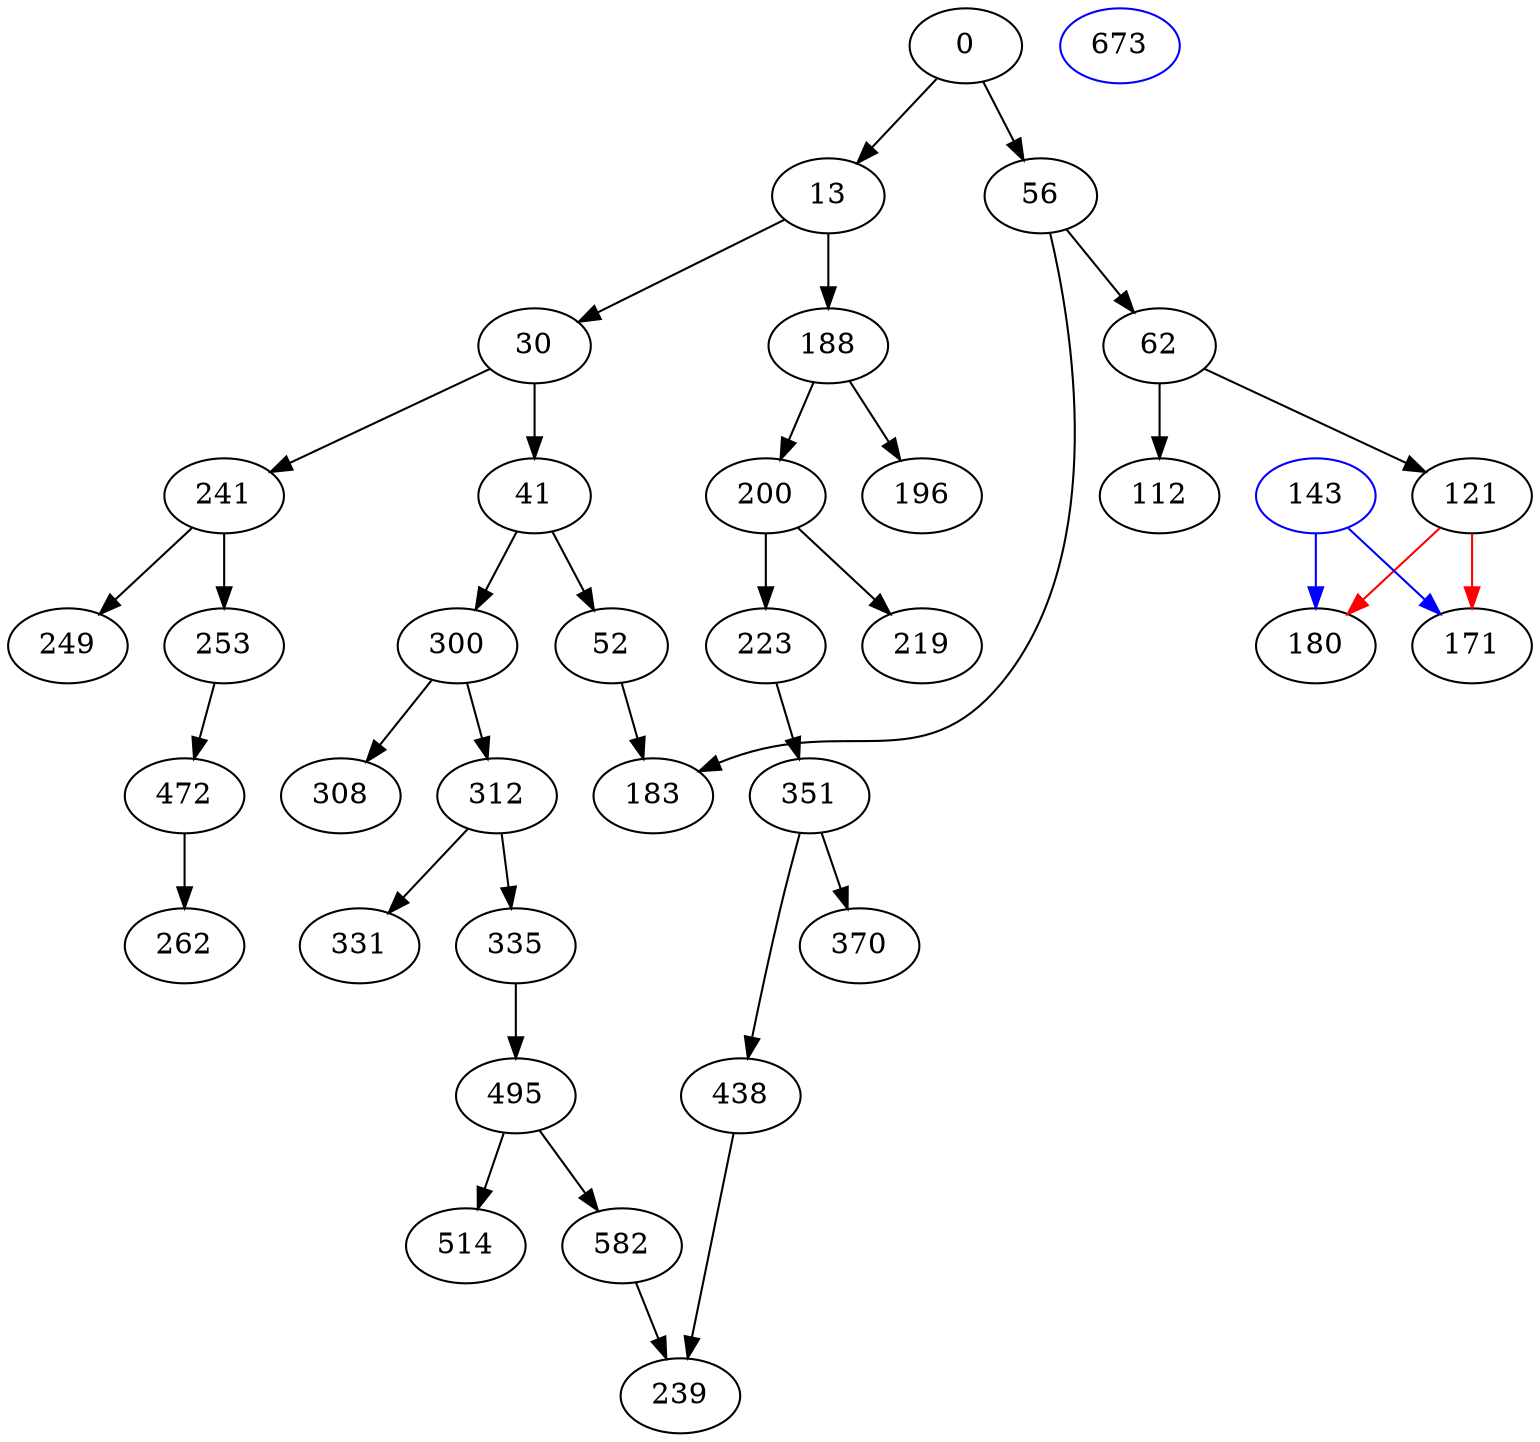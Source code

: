 digraph diff_Contract_0xd69015163e250a70ee4a607812afda5372132cc4 {
	0
	514
	262
	13
	30
	41
	171
	300
	52
	180
	308
	183
	56
	312
	438
	188
	62
	196
	582
	200
	331
	335
	472
	219
	223
	351
	249
	239
	112
	241
	370
	495
	121
	253
	143 [color=blue]
	673 [color=blue]
	351 -> 370
	472 -> 262
	30 -> 41
	0 -> 56
	438 -> 239
	30 -> 241
	495 -> 582
	253 -> 472
	13 -> 30
	582 -> 239
	335 -> 495
	300 -> 308
	312 -> 335
	300 -> 312
	312 -> 331
	56 -> 62
	121 -> 171 [color=red]
	41 -> 52
	495 -> 514
	241 -> 253
	351 -> 438
	62 -> 112
	241 -> 249
	62 -> 121
	52 -> 183
	188 -> 196
	0 -> 13
	200 -> 223
	188 -> 200
	13 -> 188
	56 -> 183
	121 -> 180 [color=red]
	200 -> 219
	223 -> 351
	41 -> 300
	143 -> 171 [color=blue]
	143 -> 180 [color=blue]
}
